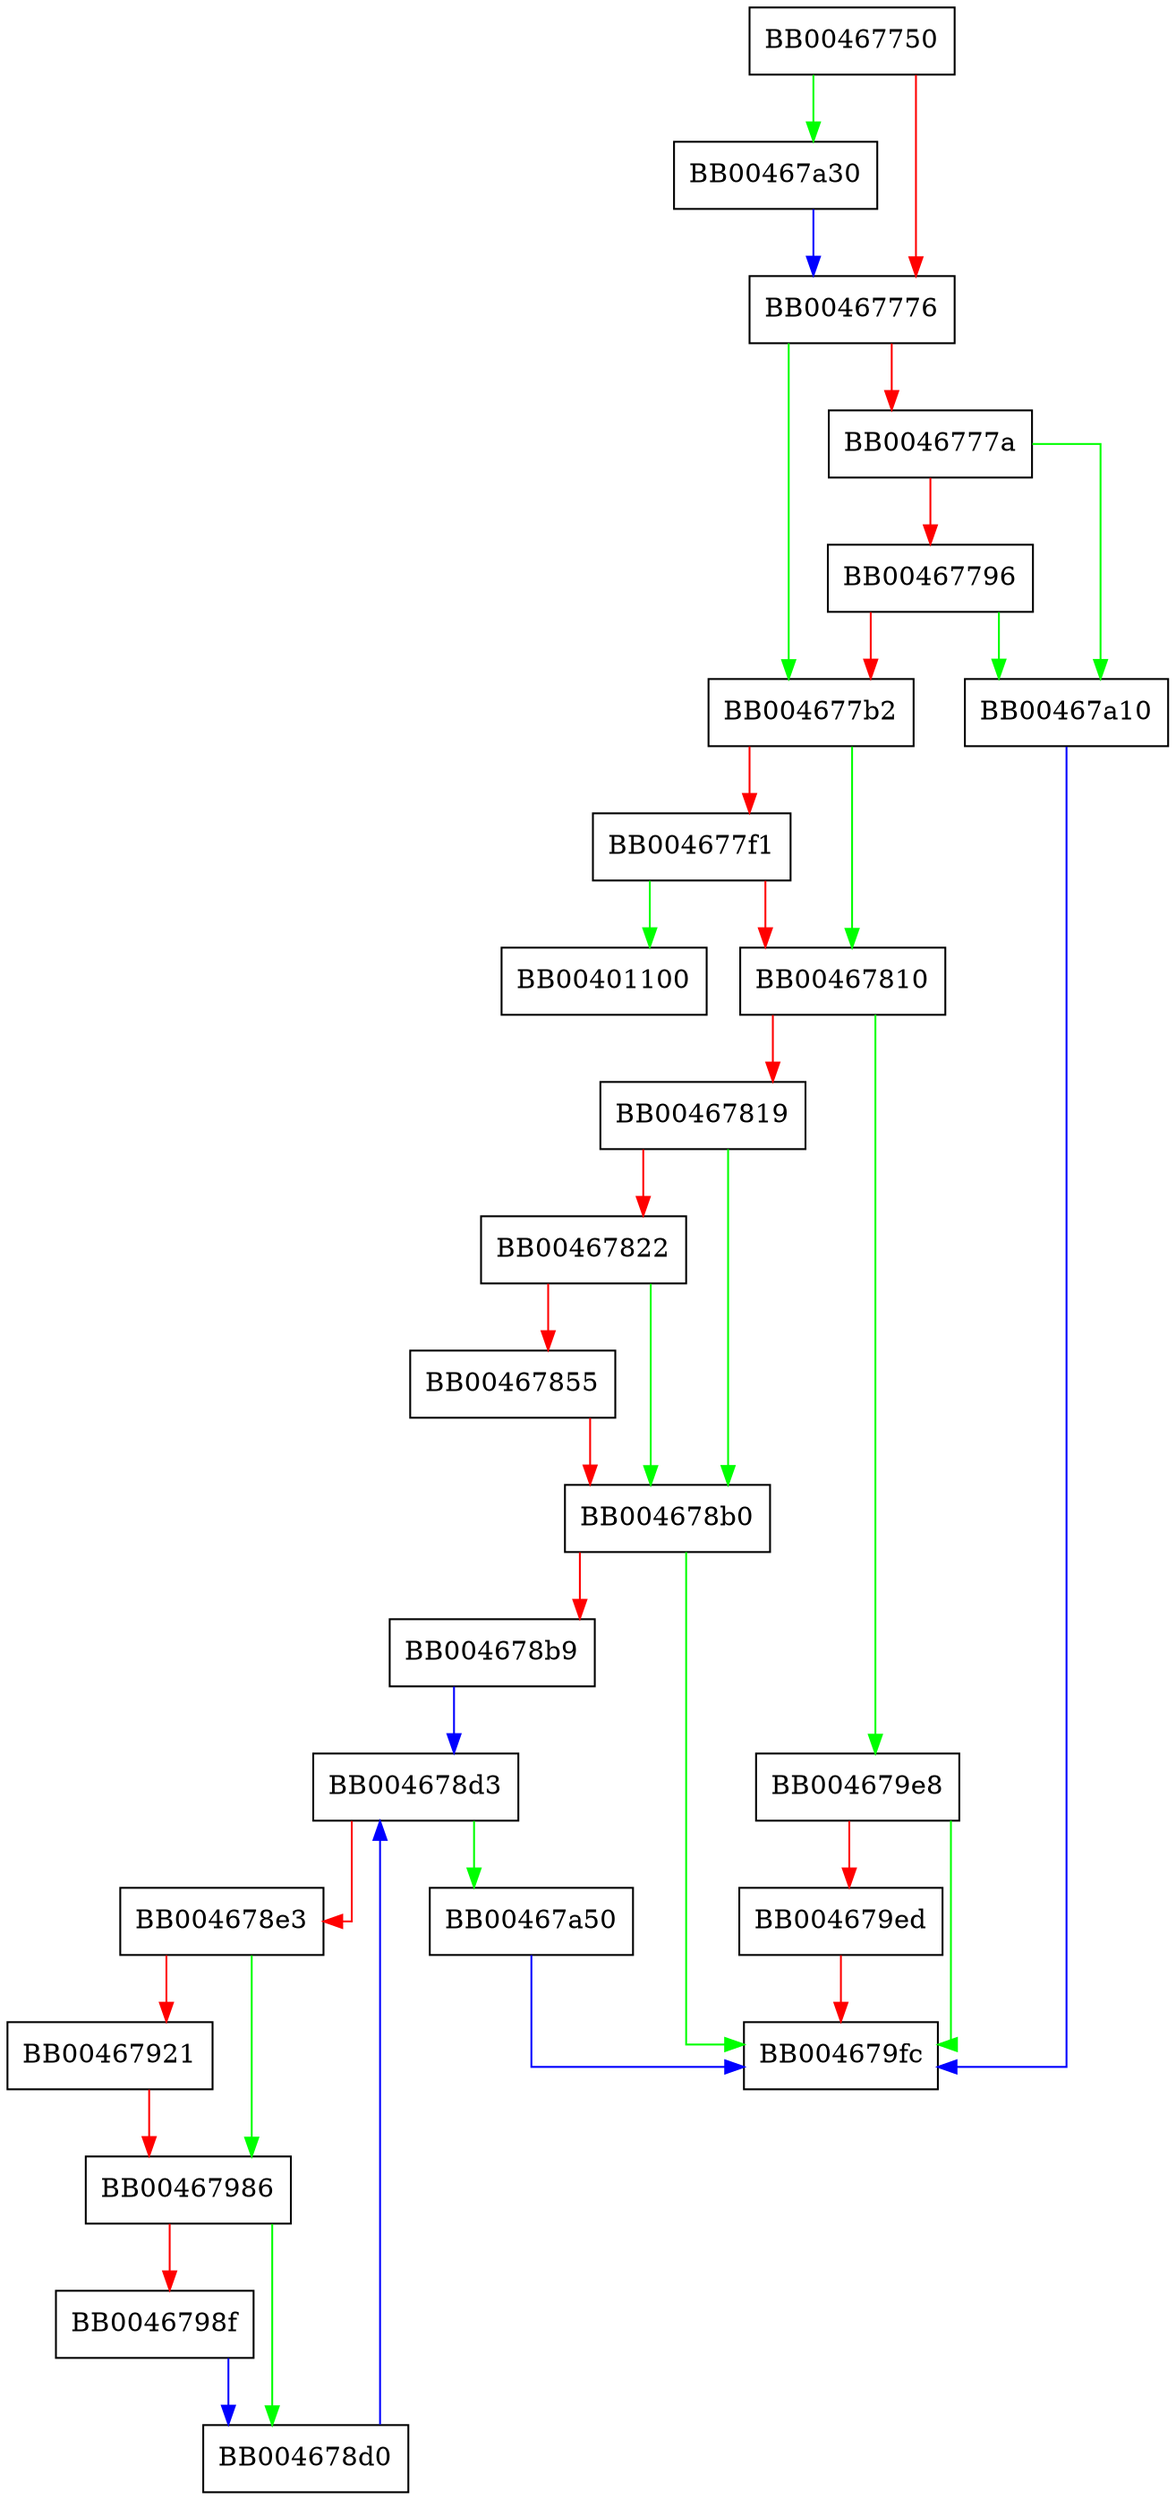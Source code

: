 digraph load_cert_certs {
  node [shape="box"];
  graph [splines=ortho];
  BB00467750 -> BB00467a30 [color="green"];
  BB00467750 -> BB00467776 [color="red"];
  BB00467776 -> BB004677b2 [color="green"];
  BB00467776 -> BB0046777a [color="red"];
  BB0046777a -> BB00467a10 [color="green"];
  BB0046777a -> BB00467796 [color="red"];
  BB00467796 -> BB00467a10 [color="green"];
  BB00467796 -> BB004677b2 [color="red"];
  BB004677b2 -> BB00467810 [color="green"];
  BB004677b2 -> BB004677f1 [color="red"];
  BB004677f1 -> BB00401100 [color="green"];
  BB004677f1 -> BB00467810 [color="red"];
  BB00467810 -> BB004679e8 [color="green"];
  BB00467810 -> BB00467819 [color="red"];
  BB00467819 -> BB004678b0 [color="green"];
  BB00467819 -> BB00467822 [color="red"];
  BB00467822 -> BB004678b0 [color="green"];
  BB00467822 -> BB00467855 [color="red"];
  BB00467855 -> BB004678b0 [color="red"];
  BB004678b0 -> BB004679fc [color="green"];
  BB004678b0 -> BB004678b9 [color="red"];
  BB004678b9 -> BB004678d3 [color="blue"];
  BB004678d0 -> BB004678d3 [color="blue"];
  BB004678d3 -> BB00467a50 [color="green"];
  BB004678d3 -> BB004678e3 [color="red"];
  BB004678e3 -> BB00467986 [color="green"];
  BB004678e3 -> BB00467921 [color="red"];
  BB00467921 -> BB00467986 [color="red"];
  BB00467986 -> BB004678d0 [color="green"];
  BB00467986 -> BB0046798f [color="red"];
  BB0046798f -> BB004678d0 [color="blue"];
  BB004679e8 -> BB004679fc [color="green"];
  BB004679e8 -> BB004679ed [color="red"];
  BB004679ed -> BB004679fc [color="red"];
  BB00467a10 -> BB004679fc [color="blue"];
  BB00467a30 -> BB00467776 [color="blue"];
  BB00467a50 -> BB004679fc [color="blue"];
}